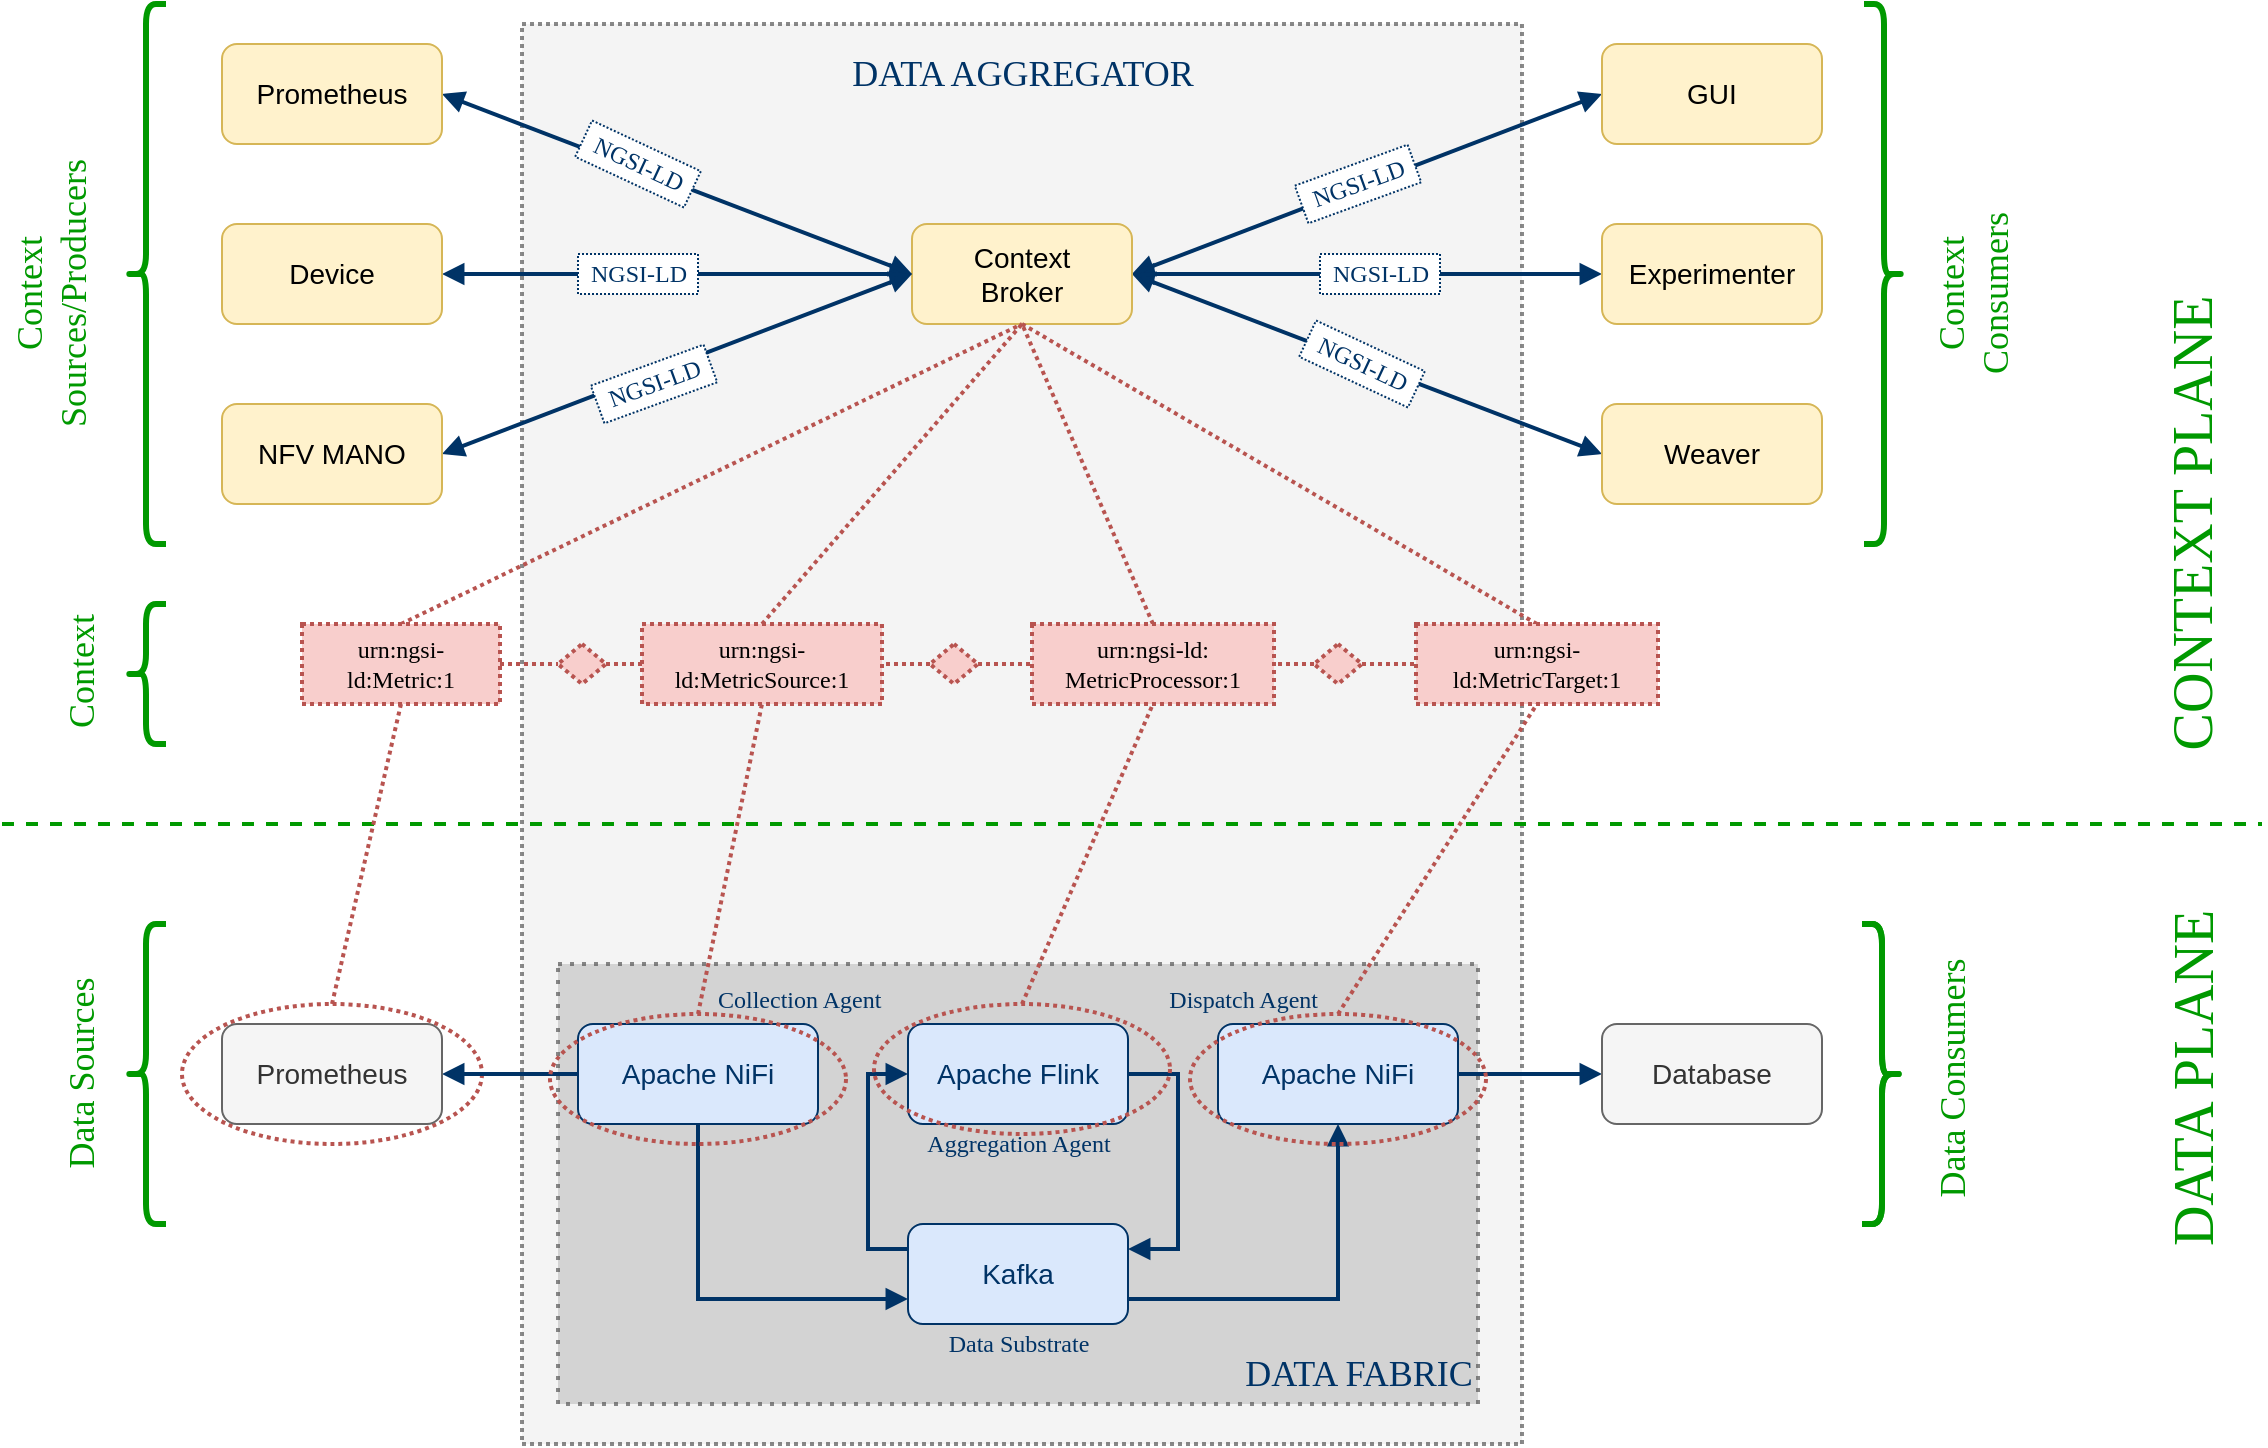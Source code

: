 <mxfile version="13.3.9" type="device" pages="2"><diagram name="architecture-entities" id="iwS3xeNzDq2ZaUjtzkCU"><mxGraphModel dx="1086" dy="1998" grid="1" gridSize="10" guides="1" tooltips="1" connect="1" arrows="1" fold="1" page="1" pageScale="1" pageWidth="827" pageHeight="1169" math="0" shadow="0"><root><mxCell id="8dubcmC25mq-rVrUaXao-0"/><mxCell id="8dubcmC25mq-rVrUaXao-1" parent="8dubcmC25mq-rVrUaXao-0"/><mxCell id="2PPDPf5duxrJ89J6Fqqj-0" value="" style="rounded=0;whiteSpace=wrap;html=1;fontSize=14;opacity=70;dashed=1;strokeWidth=2;fontColor=#333333;dashPattern=1 1;fillColor=#F0F0F0;strokeColor=#575757;" parent="8dubcmC25mq-rVrUaXao-1" vertex="1"><mxGeometry x="460" width="500" height="710" as="geometry"/></mxCell><mxCell id="2PPDPf5duxrJ89J6Fqqj-1" value="DATA AGGREGATOR" style="text;html=1;align=center;verticalAlign=middle;resizable=0;points=[];autosize=1;fontSize=18;fontFamily=Tahoma;fontColor=#003366;" parent="8dubcmC25mq-rVrUaXao-1" vertex="1"><mxGeometry x="620" y="10" width="180" height="30" as="geometry"/></mxCell><mxCell id="m3IbGZQ8d2yY2x_p5jH_-6" value="" style="ellipse;whiteSpace=wrap;html=1;rounded=0;strokeColor=#b85450;strokeWidth=2;fontSize=12;dashed=1;dashPattern=1 1;fillColor=none;" parent="8dubcmC25mq-rVrUaXao-1" vertex="1"><mxGeometry x="290" y="490" width="150" height="70" as="geometry"/></mxCell><mxCell id="8dubcmC25mq-rVrUaXao-2" value="" style="rounded=0;whiteSpace=wrap;html=1;fontSize=14;opacity=70;dashed=1;strokeWidth=2;strokeColor=#575757;fontColor=#333333;fillColor=#C7C7C7;dashPattern=1 2;" parent="8dubcmC25mq-rVrUaXao-1" vertex="1"><mxGeometry x="478" y="470" width="460" height="220" as="geometry"/></mxCell><mxCell id="8dubcmC25mq-rVrUaXao-3" value="" style="edgeStyle=orthogonalEdgeStyle;rounded=0;orthogonalLoop=1;jettySize=auto;html=1;exitX=0;exitY=0.5;exitDx=0;exitDy=0;entryX=0;entryY=0.5;entryDx=0;entryDy=0;startArrow=block;startFill=1;endArrow=none;endFill=0;fontColor=#003366;strokeColor=#003366;strokeWidth=2;gradientColor=none;" parent="8dubcmC25mq-rVrUaXao-1" source="w4wnilE66X3Sf8u2wVeb-3" target="8dubcmC25mq-rVrUaXao-18" edge="1"><mxGeometry relative="1" as="geometry"><mxPoint x="378" y="525" as="sourcePoint"/></mxGeometry></mxCell><mxCell id="8dubcmC25mq-rVrUaXao-5" value="" style="edgeStyle=orthogonalEdgeStyle;rounded=0;orthogonalLoop=1;jettySize=auto;html=1;exitX=1;exitY=0.75;exitDx=0;exitDy=0;entryX=0.5;entryY=1;entryDx=0;entryDy=0;startArrow=none;startFill=0;fontColor=#003366;strokeColor=#003366;strokeWidth=2;gradientColor=none;endFill=1;endArrow=block;" parent="8dubcmC25mq-rVrUaXao-1" source="8dubcmC25mq-rVrUaXao-7" target="8dubcmC25mq-rVrUaXao-23" edge="1"><mxGeometry relative="1" as="geometry"><mxPoint x="901" y="550" as="targetPoint"/></mxGeometry></mxCell><mxCell id="8dubcmC25mq-rVrUaXao-6" style="edgeStyle=orthogonalEdgeStyle;rounded=0;orthogonalLoop=1;jettySize=auto;html=1;exitX=1;exitY=0.5;exitDx=0;exitDy=0;entryX=1;entryY=0.25;entryDx=0;entryDy=0;fontColor=#003366;strokeColor=#003366;strokeWidth=2;endFill=1;endArrow=block;startFill=0;" parent="8dubcmC25mq-rVrUaXao-1" source="8dubcmC25mq-rVrUaXao-21" target="8dubcmC25mq-rVrUaXao-7" edge="1"><mxGeometry relative="1" as="geometry"><Array as="points"><mxPoint x="788" y="525"/><mxPoint x="788" y="613"/></Array></mxGeometry></mxCell><mxCell id="8dubcmC25mq-rVrUaXao-7" value="Kafka" style="rounded=1;whiteSpace=wrap;html=1;fontFamily=Helvetica;fillColor=#dae8fc;fontSize=14;strokeColor=#003366;fontColor=#003366;" parent="8dubcmC25mq-rVrUaXao-1" vertex="1"><mxGeometry x="653" y="600" width="110" height="50" as="geometry"/></mxCell><mxCell id="8dubcmC25mq-rVrUaXao-8" style="edgeStyle=orthogonalEdgeStyle;rounded=0;orthogonalLoop=1;jettySize=auto;html=1;exitX=1;exitY=0.5;exitDx=0;exitDy=0;entryX=0;entryY=0.5;entryDx=0;entryDy=0;fontSize=11;fontColor=#003366;strokeColor=#003366;strokeWidth=2;endFill=1;endArrow=block;startFill=0;" parent="8dubcmC25mq-rVrUaXao-1" source="8dubcmC25mq-rVrUaXao-23" target="8dubcmC25mq-rVrUaXao-15" edge="1"><mxGeometry relative="1" as="geometry"><mxPoint x="964" y="525" as="sourcePoint"/></mxGeometry></mxCell><mxCell id="w4wnilE66X3Sf8u2wVeb-20" style="edgeStyle=none;rounded=0;orthogonalLoop=1;jettySize=auto;html=1;exitX=1;exitY=0.5;exitDx=0;exitDy=0;entryX=0;entryY=0.5;entryDx=0;entryDy=0;endArrow=block;endFill=1;strokeWidth=2;fontSize=11;fontColor=#003366;strokeColor=#003366;startFill=1;startArrow=block;" parent="8dubcmC25mq-rVrUaXao-1" source="8dubcmC25mq-rVrUaXao-13" target="w4wnilE66X3Sf8u2wVeb-17" edge="1"><mxGeometry relative="1" as="geometry"/></mxCell><mxCell id="w4wnilE66X3Sf8u2wVeb-21" style="edgeStyle=none;rounded=0;orthogonalLoop=1;jettySize=auto;html=1;exitX=1;exitY=0.5;exitDx=0;exitDy=0;entryX=0;entryY=0.5;entryDx=0;entryDy=0;endArrow=block;endFill=1;strokeWidth=2;fontSize=11;fontColor=#003366;strokeColor=#003366;startFill=1;startArrow=block;" parent="8dubcmC25mq-rVrUaXao-1" source="8dubcmC25mq-rVrUaXao-13" target="w4wnilE66X3Sf8u2wVeb-18" edge="1"><mxGeometry relative="1" as="geometry"/></mxCell><mxCell id="w4wnilE66X3Sf8u2wVeb-22" style="edgeStyle=none;rounded=0;orthogonalLoop=1;jettySize=auto;html=1;exitX=1;exitY=0.5;exitDx=0;exitDy=0;entryX=0;entryY=0.5;entryDx=0;entryDy=0;endArrow=block;endFill=1;strokeWidth=2;fontSize=11;fontColor=#003366;strokeColor=#003366;startFill=1;startArrow=block;" parent="8dubcmC25mq-rVrUaXao-1" source="8dubcmC25mq-rVrUaXao-13" target="w4wnilE66X3Sf8u2wVeb-19" edge="1"><mxGeometry relative="1" as="geometry"/></mxCell><mxCell id="8dubcmC25mq-rVrUaXao-13" value="Context&lt;br&gt;Broker" style="rounded=1;whiteSpace=wrap;html=1;fontFamily=Helvetica;fillColor=#fff2cc;strokeColor=#d6b656;fontSize=14;" parent="8dubcmC25mq-rVrUaXao-1" vertex="1"><mxGeometry x="655" y="100" width="110" height="50" as="geometry"/></mxCell><mxCell id="8dubcmC25mq-rVrUaXao-17" style="edgeStyle=orthogonalEdgeStyle;rounded=0;orthogonalLoop=1;jettySize=auto;html=1;exitX=0.5;exitY=1;exitDx=0;exitDy=0;entryX=0;entryY=0.75;entryDx=0;entryDy=0;fontColor=#003366;strokeColor=#003366;strokeWidth=2;endFill=1;endArrow=block;startFill=0;" parent="8dubcmC25mq-rVrUaXao-1" source="8dubcmC25mq-rVrUaXao-18" target="8dubcmC25mq-rVrUaXao-7" edge="1"><mxGeometry relative="1" as="geometry"/></mxCell><mxCell id="8dubcmC25mq-rVrUaXao-18" value="Apache NiFi" style="rounded=1;whiteSpace=wrap;html=1;fontFamily=Helvetica;fillColor=#dae8fc;strokeColor=#003366;fontSize=14;fontColor=#003366;" parent="8dubcmC25mq-rVrUaXao-1" vertex="1"><mxGeometry x="488" y="500" width="120" height="50" as="geometry"/></mxCell><mxCell id="8dubcmC25mq-rVrUaXao-20" style="edgeStyle=orthogonalEdgeStyle;rounded=0;orthogonalLoop=1;jettySize=auto;html=1;exitX=0;exitY=0.25;exitDx=0;exitDy=0;entryX=0;entryY=0.5;entryDx=0;entryDy=0;fontColor=#003366;strokeColor=#003366;strokeWidth=2;endFill=1;endArrow=block;startFill=0;" parent="8dubcmC25mq-rVrUaXao-1" source="8dubcmC25mq-rVrUaXao-7" target="8dubcmC25mq-rVrUaXao-21" edge="1"><mxGeometry relative="1" as="geometry"/></mxCell><mxCell id="8dubcmC25mq-rVrUaXao-21" value="Apache Flink" style="rounded=1;whiteSpace=wrap;html=1;fontFamily=Helvetica;fillColor=#dae8fc;strokeColor=#003366;fontSize=14;fontColor=#003366;" parent="8dubcmC25mq-rVrUaXao-1" vertex="1"><mxGeometry x="653" y="500" width="110" height="50" as="geometry"/></mxCell><mxCell id="8dubcmC25mq-rVrUaXao-22" value="DATA FABRIC" style="text;html=1;align=center;verticalAlign=middle;resizable=0;points=[];autosize=1;fontSize=18;fontFamily=Tahoma;fontColor=#003366;" parent="8dubcmC25mq-rVrUaXao-1" vertex="1"><mxGeometry x="818" y="660" width="120" height="30" as="geometry"/></mxCell><mxCell id="8dubcmC25mq-rVrUaXao-23" value="Apache NiFi" style="rounded=1;whiteSpace=wrap;html=1;fontFamily=Helvetica;fillColor=#dae8fc;strokeColor=#003366;fontSize=14;fontColor=#003366;" parent="8dubcmC25mq-rVrUaXao-1" vertex="1"><mxGeometry x="808" y="500" width="120" height="50" as="geometry"/></mxCell><mxCell id="8dubcmC25mq-rVrUaXao-25" value="Collection Agent" style="text;html=1;align=left;verticalAlign=middle;resizable=0;points=[];autosize=1;fontSize=12;fontFamily=Tahoma;fontColor=#003366;" parent="8dubcmC25mq-rVrUaXao-1" vertex="1"><mxGeometry x="556" y="478" width="100" height="20" as="geometry"/></mxCell><mxCell id="8dubcmC25mq-rVrUaXao-26" value="Aggregation Agent" style="text;html=1;align=center;verticalAlign=middle;resizable=0;points=[];autosize=1;fontSize=12;fontFamily=Tahoma;fontColor=#003366;" parent="8dubcmC25mq-rVrUaXao-1" vertex="1"><mxGeometry x="653" y="550" width="110" height="20" as="geometry"/></mxCell><mxCell id="8dubcmC25mq-rVrUaXao-27" value="Dispatch Agent" style="text;html=1;align=right;verticalAlign=middle;resizable=0;points=[];autosize=1;fontSize=12;fontFamily=Tahoma;fontColor=#003366;" parent="8dubcmC25mq-rVrUaXao-1" vertex="1"><mxGeometry x="759" y="478" width="100" height="20" as="geometry"/></mxCell><mxCell id="8dubcmC25mq-rVrUaXao-29" value="Data Substrate" style="text;html=1;align=center;verticalAlign=middle;resizable=0;points=[];autosize=1;fontSize=12;fontFamily=Tahoma;fontColor=#003366;" parent="8dubcmC25mq-rVrUaXao-1" vertex="1"><mxGeometry x="663" y="650" width="90" height="20" as="geometry"/></mxCell><mxCell id="8dubcmC25mq-rVrUaXao-15" value="Database" style="rounded=1;whiteSpace=wrap;html=1;fontFamily=Helvetica;fillColor=#f5f5f5;strokeColor=#666666;fontSize=14;fontColor=#333333;" parent="8dubcmC25mq-rVrUaXao-1" vertex="1"><mxGeometry x="1000" y="500" width="110" height="50" as="geometry"/></mxCell><mxCell id="w4wnilE66X3Sf8u2wVeb-6" value="" style="endArrow=none;html=1;fontSize=18;fontColor=#003366;fontFamily=Tahoma;strokeWidth=2;dashed=1;strokeColor=#009900;" parent="8dubcmC25mq-rVrUaXao-1" edge="1"><mxGeometry width="50" height="50" relative="1" as="geometry"><mxPoint x="200" y="400" as="sourcePoint"/><mxPoint x="1330" y="400" as="targetPoint"/></mxGeometry></mxCell><mxCell id="w4wnilE66X3Sf8u2wVeb-13" style="rounded=0;orthogonalLoop=1;jettySize=auto;html=1;exitX=1;exitY=0.5;exitDx=0;exitDy=0;entryX=0;entryY=0.5;entryDx=0;entryDy=0;endArrow=block;endFill=1;strokeWidth=2;fontSize=11;fontColor=#003366;strokeColor=#003366;startFill=1;startArrow=block;" parent="8dubcmC25mq-rVrUaXao-1" source="w4wnilE66X3Sf8u2wVeb-7" target="8dubcmC25mq-rVrUaXao-13" edge="1"><mxGeometry relative="1" as="geometry"/></mxCell><mxCell id="w4wnilE66X3Sf8u2wVeb-7" value="Prometheus" style="rounded=1;whiteSpace=wrap;html=1;fontFamily=Helvetica;fillColor=#fff2cc;strokeColor=#d6b656;fontSize=14;" parent="8dubcmC25mq-rVrUaXao-1" vertex="1"><mxGeometry x="310" y="10" width="110" height="50" as="geometry"/></mxCell><mxCell id="w4wnilE66X3Sf8u2wVeb-8" value="DATA PLANE" style="text;html=1;align=center;verticalAlign=middle;resizable=0;points=[];autosize=1;fontSize=28;fontFamily=Tahoma;rotation=-90;fontColor=#009900;" parent="8dubcmC25mq-rVrUaXao-1" vertex="1"><mxGeometry x="1210" y="507.5" width="170" height="40" as="geometry"/></mxCell><mxCell id="w4wnilE66X3Sf8u2wVeb-9" value="CONTEXT PLANE" style="text;html=1;align=center;verticalAlign=middle;resizable=0;points=[];autosize=1;fontSize=28;fontFamily=Tahoma;rotation=-90;fontColor=#009900;" parent="8dubcmC25mq-rVrUaXao-1" vertex="1"><mxGeometry x="1185" y="230" width="220" height="40" as="geometry"/></mxCell><mxCell id="w4wnilE66X3Sf8u2wVeb-15" style="edgeStyle=none;rounded=0;orthogonalLoop=1;jettySize=auto;html=1;exitX=1;exitY=0.5;exitDx=0;exitDy=0;entryX=0;entryY=0.5;entryDx=0;entryDy=0;endArrow=block;endFill=1;strokeWidth=2;fontSize=11;fontColor=#003366;strokeColor=#003366;startFill=1;startArrow=block;" parent="8dubcmC25mq-rVrUaXao-1" source="w4wnilE66X3Sf8u2wVeb-11" target="8dubcmC25mq-rVrUaXao-13" edge="1"><mxGeometry relative="1" as="geometry"/></mxCell><mxCell id="w4wnilE66X3Sf8u2wVeb-11" value="Device" style="rounded=1;whiteSpace=wrap;html=1;fontFamily=Helvetica;fillColor=#fff2cc;strokeColor=#d6b656;fontSize=14;" parent="8dubcmC25mq-rVrUaXao-1" vertex="1"><mxGeometry x="310" y="100" width="110" height="50" as="geometry"/></mxCell><mxCell id="w4wnilE66X3Sf8u2wVeb-16" style="edgeStyle=none;rounded=0;orthogonalLoop=1;jettySize=auto;html=1;exitX=1;exitY=0.5;exitDx=0;exitDy=0;entryX=0;entryY=0.5;entryDx=0;entryDy=0;endArrow=block;endFill=1;strokeWidth=2;fontSize=11;fontColor=#003366;strokeColor=#003366;startFill=1;startArrow=block;targetPerimeterSpacing=0;spacingLeft=0;" parent="8dubcmC25mq-rVrUaXao-1" source="w4wnilE66X3Sf8u2wVeb-12" target="8dubcmC25mq-rVrUaXao-13" edge="1"><mxGeometry relative="1" as="geometry"/></mxCell><mxCell id="w4wnilE66X3Sf8u2wVeb-12" value="NFV MANO" style="rounded=1;whiteSpace=wrap;html=1;fontFamily=Helvetica;fillColor=#fff2cc;strokeColor=#d6b656;fontSize=14;" parent="8dubcmC25mq-rVrUaXao-1" vertex="1"><mxGeometry x="310" y="190" width="110" height="50" as="geometry"/></mxCell><mxCell id="w4wnilE66X3Sf8u2wVeb-17" value="GUI" style="rounded=1;whiteSpace=wrap;html=1;fontFamily=Helvetica;fillColor=#fff2cc;strokeColor=#d6b656;fontSize=14;" parent="8dubcmC25mq-rVrUaXao-1" vertex="1"><mxGeometry x="1000" y="10" width="110" height="50" as="geometry"/></mxCell><mxCell id="w4wnilE66X3Sf8u2wVeb-18" value="Experimenter" style="rounded=1;whiteSpace=wrap;html=1;fontFamily=Helvetica;fillColor=#fff2cc;strokeColor=#d6b656;fontSize=14;" parent="8dubcmC25mq-rVrUaXao-1" vertex="1"><mxGeometry x="1000" y="100" width="110" height="50" as="geometry"/></mxCell><mxCell id="w4wnilE66X3Sf8u2wVeb-19" value="Weaver" style="rounded=1;whiteSpace=wrap;html=1;fontFamily=Helvetica;fillColor=#fff2cc;strokeColor=#d6b656;fontSize=14;" parent="8dubcmC25mq-rVrUaXao-1" vertex="1"><mxGeometry x="1000" y="190" width="110" height="50" as="geometry"/></mxCell><mxCell id="N-BP2nW0jpvm0PdWG_Ms-0" value="&lt;span style=&quot;font-size: 12px&quot;&gt;NGSI-LD&lt;/span&gt;" style="text;html=1;align=center;verticalAlign=middle;resizable=0;points=[];autosize=1;rounded=0;fontSize=10;fontColor=#003366;strokeColor=#003366;strokeWidth=1;labelBackgroundColor=#ffffff;endFill=1;endArrow=block;startFill=0;startArrow=none;fillColor=#ffffff;dashed=1;dashPattern=1 1;fontFamily=Tahoma;rotation=-20;" parent="8dubcmC25mq-rVrUaXao-1" vertex="1"><mxGeometry x="496" y="170" width="60" height="20" as="geometry"/></mxCell><mxCell id="N-BP2nW0jpvm0PdWG_Ms-1" value="&lt;span style=&quot;font-size: 12px&quot;&gt;NGSI-LD&lt;/span&gt;" style="text;html=1;align=center;verticalAlign=middle;resizable=0;points=[];autosize=1;rounded=0;fontSize=10;fontColor=#003366;strokeColor=#003366;strokeWidth=1;labelBackgroundColor=#ffffff;endFill=1;endArrow=block;startFill=0;startArrow=none;fillColor=#ffffff;dashed=1;dashPattern=1 1;fontFamily=Tahoma;rotation=25;" parent="8dubcmC25mq-rVrUaXao-1" vertex="1"><mxGeometry x="488" y="60" width="60" height="20" as="geometry"/></mxCell><mxCell id="N-BP2nW0jpvm0PdWG_Ms-2" value="&lt;span style=&quot;font-size: 12px&quot;&gt;NGSI-LD&lt;/span&gt;" style="text;html=1;align=center;verticalAlign=middle;resizable=0;points=[];autosize=1;rounded=0;fontSize=10;fontColor=#003366;strokeColor=#003366;strokeWidth=1;labelBackgroundColor=#ffffff;endFill=1;endArrow=block;startFill=0;startArrow=none;fillColor=#ffffff;dashed=1;dashPattern=1 1;fontFamily=Tahoma;rotation=0;" parent="8dubcmC25mq-rVrUaXao-1" vertex="1"><mxGeometry x="488" y="115" width="60" height="20" as="geometry"/></mxCell><mxCell id="N-BP2nW0jpvm0PdWG_Ms-5" value="&lt;span style=&quot;font-size: 12px&quot;&gt;NGSI-LD&lt;/span&gt;" style="text;html=1;align=center;verticalAlign=middle;resizable=0;points=[];autosize=1;rounded=0;fontSize=10;fontColor=#003366;strokeColor=#003366;strokeWidth=1;labelBackgroundColor=#ffffff;endFill=1;endArrow=block;startFill=0;startArrow=none;fillColor=#ffffff;dashed=1;dashPattern=1 1;fontFamily=Tahoma;rotation=-20;" parent="8dubcmC25mq-rVrUaXao-1" vertex="1"><mxGeometry x="848" y="70" width="60" height="20" as="geometry"/></mxCell><mxCell id="N-BP2nW0jpvm0PdWG_Ms-6" value="&lt;span style=&quot;font-size: 12px&quot;&gt;NGSI-LD&lt;/span&gt;" style="text;html=1;align=center;verticalAlign=middle;resizable=0;points=[];autosize=1;rounded=0;fontSize=10;fontColor=#003366;strokeColor=#003366;strokeWidth=1;labelBackgroundColor=#ffffff;endFill=1;endArrow=block;startFill=0;startArrow=none;fillColor=#ffffff;dashed=1;dashPattern=1 1;fontFamily=Tahoma;rotation=0;" parent="8dubcmC25mq-rVrUaXao-1" vertex="1"><mxGeometry x="859" y="115" width="60" height="20" as="geometry"/></mxCell><mxCell id="N-BP2nW0jpvm0PdWG_Ms-8" value="&lt;span style=&quot;font-size: 12px&quot;&gt;NGSI-LD&lt;/span&gt;" style="text;html=1;align=center;verticalAlign=middle;resizable=0;points=[];autosize=1;rounded=0;fontSize=10;fontColor=#003366;strokeColor=#003366;strokeWidth=1;labelBackgroundColor=#ffffff;endFill=1;endArrow=block;startFill=0;startArrow=none;fillColor=#ffffff;dashed=1;dashPattern=1 1;fontFamily=Tahoma;rotation=25;" parent="8dubcmC25mq-rVrUaXao-1" vertex="1"><mxGeometry x="850" y="160" width="60" height="20" as="geometry"/></mxCell><mxCell id="N-BP2nW0jpvm0PdWG_Ms-9" value="" style="shape=curlyBracket;whiteSpace=wrap;html=1;rounded=1;strokeWidth=3;fontSize=28;fontColor=#333333;strokeColor=#009900;" parent="8dubcmC25mq-rVrUaXao-1" vertex="1"><mxGeometry x="262" y="-10" width="20" height="270" as="geometry"/></mxCell><mxCell id="N-BP2nW0jpvm0PdWG_Ms-10" value="Context&lt;br style=&quot;font-size: 18px;&quot;&gt;Sources/Producers" style="text;html=1;align=center;verticalAlign=middle;resizable=0;points=[];autosize=1;fontSize=18;rotation=-90;fontFamily=Tahoma;fontColor=#009900;" parent="8dubcmC25mq-rVrUaXao-1" vertex="1"><mxGeometry x="145" y="110" width="160" height="50" as="geometry"/></mxCell><mxCell id="N-BP2nW0jpvm0PdWG_Ms-11" value="" style="shape=curlyBracket;whiteSpace=wrap;html=1;rounded=1;strokeWidth=3;fontSize=28;direction=west;fontColor=#333333;strokeColor=#009900;" parent="8dubcmC25mq-rVrUaXao-1" vertex="1"><mxGeometry x="1131" y="-10" width="20" height="270" as="geometry"/></mxCell><mxCell id="N-BP2nW0jpvm0PdWG_Ms-12" value="Context&lt;br style=&quot;font-size: 18px&quot;&gt;Consumers" style="text;html=1;align=center;verticalAlign=middle;resizable=0;points=[];autosize=1;fontSize=18;rotation=-90;fontFamily=Tahoma;fontColor=#009900;" parent="8dubcmC25mq-rVrUaXao-1" vertex="1"><mxGeometry x="1131" y="110" width="110" height="50" as="geometry"/></mxCell><mxCell id="m3IbGZQ8d2yY2x_p5jH_-9" value="" style="edgeStyle=none;rounded=0;orthogonalLoop=1;jettySize=auto;html=1;dashed=1;dashPattern=1 1;endArrow=none;strokeWidth=2;fontSize=12;fontColor=#000000;strokeColor=#b85450;fillColor=#f8cecc;" parent="8dubcmC25mq-rVrUaXao-1" source="m3IbGZQ8d2yY2x_p5jH_-0" target="m3IbGZQ8d2yY2x_p5jH_-8" edge="1"><mxGeometry relative="1" as="geometry"/></mxCell><mxCell id="m3IbGZQ8d2yY2x_p5jH_-40" style="edgeStyle=none;rounded=0;orthogonalLoop=1;jettySize=auto;html=1;exitX=0.5;exitY=0;exitDx=0;exitDy=0;dashed=1;dashPattern=1 1;endArrow=none;strokeWidth=2;fontSize=12;fontColor=#000000;strokeColor=#b85450;fillColor=#f8cecc;entryX=0.5;entryY=1;entryDx=0;entryDy=0;" parent="8dubcmC25mq-rVrUaXao-1" source="m3IbGZQ8d2yY2x_p5jH_-0" target="8dubcmC25mq-rVrUaXao-13" edge="1"><mxGeometry relative="1" as="geometry"><mxPoint x="700" y="170" as="targetPoint"/><mxPoint x="399.5" y="270" as="sourcePoint"/></mxGeometry></mxCell><mxCell id="m3IbGZQ8d2yY2x_p5jH_-0" value="urn:ngsi-ld:Metric:1" style="rounded=0;whiteSpace=wrap;html=1;fontFamily=Verdana;fontSize=12;strokeColor=#b85450;dashed=1;dashPattern=1 1;strokeWidth=2;fillColor=#f8cecc;" parent="8dubcmC25mq-rVrUaXao-1" vertex="1"><mxGeometry x="350" y="300" width="99" height="40" as="geometry"/></mxCell><mxCell id="m3IbGZQ8d2yY2x_p5jH_-11" value="" style="edgeStyle=none;rounded=0;orthogonalLoop=1;jettySize=auto;html=1;dashed=1;dashPattern=1 1;endArrow=none;strokeWidth=2;fontSize=12;fontColor=#000000;strokeColor=#b85450;fillColor=#f8cecc;" parent="8dubcmC25mq-rVrUaXao-1" source="m3IbGZQ8d2yY2x_p5jH_-1" target="m3IbGZQ8d2yY2x_p5jH_-8" edge="1"><mxGeometry relative="1" as="geometry"/></mxCell><mxCell id="m3IbGZQ8d2yY2x_p5jH_-39" style="edgeStyle=none;rounded=0;orthogonalLoop=1;jettySize=auto;html=1;exitX=0.5;exitY=0;exitDx=0;exitDy=0;entryX=0.5;entryY=1;entryDx=0;entryDy=0;dashed=1;dashPattern=1 1;endArrow=none;strokeWidth=2;fontSize=12;fontColor=#000000;strokeColor=#b85450;fillColor=#f8cecc;" parent="8dubcmC25mq-rVrUaXao-1" source="m3IbGZQ8d2yY2x_p5jH_-1" target="8dubcmC25mq-rVrUaXao-13" edge="1"><mxGeometry relative="1" as="geometry"><mxPoint x="583" y="270" as="sourcePoint"/></mxGeometry></mxCell><mxCell id="m3IbGZQ8d2yY2x_p5jH_-1" value="urn:ngsi-ld:MetricSource:1" style="rounded=0;whiteSpace=wrap;html=1;fontFamily=Verdana;fontSize=12;strokeColor=#b85450;fillColor=#f8cecc;dashed=1;dashPattern=1 1;strokeWidth=2;" parent="8dubcmC25mq-rVrUaXao-1" vertex="1"><mxGeometry x="520" y="300" width="120" height="40" as="geometry"/></mxCell><mxCell id="m3IbGZQ8d2yY2x_p5jH_-41" style="edgeStyle=none;rounded=0;orthogonalLoop=1;jettySize=auto;html=1;exitX=0.5;exitY=0;exitDx=0;exitDy=0;dashed=1;dashPattern=1 1;endArrow=none;strokeWidth=2;fontSize=12;fontColor=#000000;strokeColor=#b85450;fillColor=#f8cecc;entryX=0.5;entryY=1;entryDx=0;entryDy=0;" parent="8dubcmC25mq-rVrUaXao-1" source="m3IbGZQ8d2yY2x_p5jH_-2" target="8dubcmC25mq-rVrUaXao-13" edge="1"><mxGeometry relative="1" as="geometry"><mxPoint x="710" y="190" as="targetPoint"/><mxPoint x="775.5" y="270" as="sourcePoint"/></mxGeometry></mxCell><mxCell id="m3IbGZQ8d2yY2x_p5jH_-2" value="urn:ngsi-ld:&lt;br&gt;MetricProcessor:1" style="rounded=0;whiteSpace=wrap;html=1;fontFamily=Verdana;fontSize=12;strokeColor=#b85450;fillColor=#f8cecc;dashed=1;dashPattern=1 1;strokeWidth=2;" parent="8dubcmC25mq-rVrUaXao-1" vertex="1"><mxGeometry x="715" y="300" width="121" height="40" as="geometry"/></mxCell><mxCell id="m3IbGZQ8d2yY2x_p5jH_-42" style="edgeStyle=none;rounded=0;orthogonalLoop=1;jettySize=auto;html=1;exitX=0.5;exitY=0;exitDx=0;exitDy=0;dashed=1;dashPattern=1 1;endArrow=none;strokeWidth=2;fontSize=12;fontColor=#000000;strokeColor=#b85450;fillColor=#f8cecc;entryX=0.5;entryY=1;entryDx=0;entryDy=0;" parent="8dubcmC25mq-rVrUaXao-1" source="m3IbGZQ8d2yY2x_p5jH_-3" target="8dubcmC25mq-rVrUaXao-13" edge="1"><mxGeometry relative="1" as="geometry"><mxPoint x="710" y="180" as="targetPoint"/><mxPoint x="967.5" y="270" as="sourcePoint"/></mxGeometry></mxCell><mxCell id="m3IbGZQ8d2yY2x_p5jH_-3" value="urn:ngsi-ld:MetricTarget:1" style="rounded=0;whiteSpace=wrap;html=1;fontFamily=Verdana;fontSize=12;strokeColor=#b85450;fillColor=#f8cecc;dashed=1;dashPattern=1 1;strokeWidth=2;" parent="8dubcmC25mq-rVrUaXao-1" vertex="1"><mxGeometry x="907" y="300" width="121" height="40" as="geometry"/></mxCell><mxCell id="m3IbGZQ8d2yY2x_p5jH_-7" style="edgeStyle=none;rounded=0;orthogonalLoop=1;jettySize=auto;html=1;exitX=0.5;exitY=0;exitDx=0;exitDy=0;entryX=0.5;entryY=1;entryDx=0;entryDy=0;endArrow=none;strokeWidth=2;fontSize=12;fontColor=#000000;dashed=1;dashPattern=1 1;strokeColor=#b85450;fillColor=#f8cecc;" parent="8dubcmC25mq-rVrUaXao-1" source="m3IbGZQ8d2yY2x_p5jH_-6" target="m3IbGZQ8d2yY2x_p5jH_-0" edge="1"><mxGeometry relative="1" as="geometry"/></mxCell><mxCell id="m3IbGZQ8d2yY2x_p5jH_-8" value="" style="rhombus;whiteSpace=wrap;html=1;rounded=0;strokeColor=#b85450;strokeWidth=2;fillColor=#f8cecc;fontSize=12;fontColor=#000000;dashed=1;dashPattern=1 1;" parent="8dubcmC25mq-rVrUaXao-1" vertex="1"><mxGeometry x="478" y="310" width="24" height="20" as="geometry"/></mxCell><mxCell id="m3IbGZQ8d2yY2x_p5jH_-16" style="edgeStyle=none;rounded=0;orthogonalLoop=1;jettySize=auto;html=1;exitX=0.5;exitY=0;exitDx=0;exitDy=0;entryX=0.5;entryY=1;entryDx=0;entryDy=0;dashed=1;dashPattern=1 1;endArrow=none;strokeWidth=2;fontSize=12;fontColor=#000000;strokeColor=#b85450;fillColor=#f8cecc;" parent="8dubcmC25mq-rVrUaXao-1" source="m3IbGZQ8d2yY2x_p5jH_-15" target="m3IbGZQ8d2yY2x_p5jH_-1" edge="1"><mxGeometry relative="1" as="geometry"/></mxCell><mxCell id="m3IbGZQ8d2yY2x_p5jH_-15" value="" style="ellipse;whiteSpace=wrap;html=1;rounded=0;strokeColor=#b85450;strokeWidth=2;fontSize=12;dashed=1;dashPattern=1 1;fillColor=none;" parent="8dubcmC25mq-rVrUaXao-1" vertex="1"><mxGeometry x="474" y="495" width="148" height="65" as="geometry"/></mxCell><mxCell id="m3IbGZQ8d2yY2x_p5jH_-21" style="edgeStyle=none;rounded=0;orthogonalLoop=1;jettySize=auto;html=1;exitX=0.5;exitY=0;exitDx=0;exitDy=0;entryX=0.5;entryY=1;entryDx=0;entryDy=0;dashed=1;dashPattern=1 1;endArrow=none;strokeWidth=2;fontSize=12;fontColor=#000000;strokeColor=#b85450;fillColor=#f8cecc;" parent="8dubcmC25mq-rVrUaXao-1" source="m3IbGZQ8d2yY2x_p5jH_-20" target="m3IbGZQ8d2yY2x_p5jH_-2" edge="1"><mxGeometry relative="1" as="geometry"/></mxCell><mxCell id="m3IbGZQ8d2yY2x_p5jH_-20" value="" style="ellipse;whiteSpace=wrap;html=1;rounded=0;strokeColor=#b85450;strokeWidth=2;fontSize=12;dashed=1;dashPattern=1 1;fillColor=none;" parent="8dubcmC25mq-rVrUaXao-1" vertex="1"><mxGeometry x="636" y="490" width="148" height="65" as="geometry"/></mxCell><mxCell id="m3IbGZQ8d2yY2x_p5jH_-23" style="edgeStyle=none;rounded=0;orthogonalLoop=1;jettySize=auto;html=1;exitX=0.5;exitY=0;exitDx=0;exitDy=0;entryX=0.5;entryY=1;entryDx=0;entryDy=0;dashed=1;dashPattern=1 1;endArrow=none;strokeWidth=2;fontSize=12;fontColor=#000000;strokeColor=#b85450;fillColor=#f8cecc;" parent="8dubcmC25mq-rVrUaXao-1" source="m3IbGZQ8d2yY2x_p5jH_-22" target="m3IbGZQ8d2yY2x_p5jH_-3" edge="1"><mxGeometry relative="1" as="geometry"/></mxCell><mxCell id="m3IbGZQ8d2yY2x_p5jH_-22" value="" style="ellipse;whiteSpace=wrap;html=1;rounded=0;strokeColor=#b85450;strokeWidth=2;fontSize=12;dashed=1;dashPattern=1 1;fillColor=none;" parent="8dubcmC25mq-rVrUaXao-1" vertex="1"><mxGeometry x="794" y="495" width="148" height="65" as="geometry"/></mxCell><mxCell id="m3IbGZQ8d2yY2x_p5jH_-28" value="" style="edgeStyle=none;rounded=0;orthogonalLoop=1;jettySize=auto;html=1;dashed=1;dashPattern=1 1;endArrow=none;strokeWidth=2;fontSize=12;fontColor=#000000;strokeColor=#b85450;fillColor=#f8cecc;" parent="8dubcmC25mq-rVrUaXao-1" source="m3IbGZQ8d2yY2x_p5jH_-24" target="m3IbGZQ8d2yY2x_p5jH_-1" edge="1"><mxGeometry relative="1" as="geometry"/></mxCell><mxCell id="m3IbGZQ8d2yY2x_p5jH_-29" value="" style="edgeStyle=none;rounded=0;orthogonalLoop=1;jettySize=auto;html=1;dashed=1;dashPattern=1 1;endArrow=none;strokeWidth=2;fontSize=12;fontColor=#000000;strokeColor=#b85450;fillColor=#f8cecc;" parent="8dubcmC25mq-rVrUaXao-1" source="m3IbGZQ8d2yY2x_p5jH_-24" target="m3IbGZQ8d2yY2x_p5jH_-2" edge="1"><mxGeometry relative="1" as="geometry"/></mxCell><mxCell id="m3IbGZQ8d2yY2x_p5jH_-24" value="" style="rhombus;whiteSpace=wrap;html=1;rounded=0;strokeColor=#b85450;strokeWidth=2;fillColor=#f8cecc;fontSize=12;fontColor=#000000;dashed=1;dashPattern=1 1;" parent="8dubcmC25mq-rVrUaXao-1" vertex="1"><mxGeometry x="664" y="310" width="24" height="20" as="geometry"/></mxCell><mxCell id="m3IbGZQ8d2yY2x_p5jH_-26" value="" style="edgeStyle=none;rounded=0;orthogonalLoop=1;jettySize=auto;html=1;dashed=1;dashPattern=1 1;endArrow=none;strokeWidth=2;fontSize=12;fontColor=#000000;strokeColor=#b85450;fillColor=#f8cecc;" parent="8dubcmC25mq-rVrUaXao-1" source="m3IbGZQ8d2yY2x_p5jH_-25" target="m3IbGZQ8d2yY2x_p5jH_-2" edge="1"><mxGeometry relative="1" as="geometry"/></mxCell><mxCell id="m3IbGZQ8d2yY2x_p5jH_-27" value="" style="edgeStyle=none;rounded=0;orthogonalLoop=1;jettySize=auto;html=1;dashed=1;dashPattern=1 1;endArrow=none;strokeWidth=2;fontSize=12;fontColor=#000000;strokeColor=#b85450;fillColor=#f8cecc;" parent="8dubcmC25mq-rVrUaXao-1" source="m3IbGZQ8d2yY2x_p5jH_-25" target="m3IbGZQ8d2yY2x_p5jH_-3" edge="1"><mxGeometry relative="1" as="geometry"/></mxCell><mxCell id="m3IbGZQ8d2yY2x_p5jH_-25" value="" style="rhombus;whiteSpace=wrap;html=1;rounded=0;strokeColor=#b85450;strokeWidth=2;fillColor=#f8cecc;fontSize=12;fontColor=#000000;dashed=1;dashPattern=1 1;" parent="8dubcmC25mq-rVrUaXao-1" vertex="1"><mxGeometry x="856" y="310" width="24" height="20" as="geometry"/></mxCell><mxCell id="w4wnilE66X3Sf8u2wVeb-3" value="Prometheus" style="rounded=1;whiteSpace=wrap;html=1;fontFamily=Helvetica;fillColor=#f5f5f5;strokeColor=#666666;fontSize=14;direction=west;fontColor=#333333;" parent="8dubcmC25mq-rVrUaXao-1" vertex="1"><mxGeometry x="310" y="500" width="110" height="50" as="geometry"/></mxCell><mxCell id="m3IbGZQ8d2yY2x_p5jH_-33" value="" style="shape=curlyBracket;whiteSpace=wrap;html=1;rounded=1;strokeWidth=3;fontSize=28;fontColor=#333333;strokeColor=#009900;" parent="8dubcmC25mq-rVrUaXao-1" vertex="1"><mxGeometry x="262" y="450" width="20" height="150" as="geometry"/></mxCell><mxCell id="m3IbGZQ8d2yY2x_p5jH_-34" value="Data Sources" style="text;html=1;align=center;verticalAlign=middle;resizable=0;points=[];autosize=1;fontSize=18;rotation=-90;fontFamily=Tahoma;fontColor=#009900;" parent="8dubcmC25mq-rVrUaXao-1" vertex="1"><mxGeometry x="180" y="510" width="120" height="30" as="geometry"/></mxCell><mxCell id="m3IbGZQ8d2yY2x_p5jH_-37" value="" style="shape=curlyBracket;whiteSpace=wrap;html=1;rounded=1;strokeWidth=3;fontSize=28;fontColor=#333333;direction=west;strokeColor=#009900;" parent="8dubcmC25mq-rVrUaXao-1" vertex="1"><mxGeometry x="1130" y="450" width="20" height="150" as="geometry"/></mxCell><mxCell id="m3IbGZQ8d2yY2x_p5jH_-38" value="Data Consumers" style="text;html=1;align=center;verticalAlign=middle;resizable=0;points=[];autosize=1;fontSize=18;rotation=-90;fontFamily=Tahoma;fontColor=#009900;" parent="8dubcmC25mq-rVrUaXao-1" vertex="1"><mxGeometry x="1100" y="512.5" width="150" height="30" as="geometry"/></mxCell><mxCell id="m3IbGZQ8d2yY2x_p5jH_-43" value="" style="shape=curlyBracket;whiteSpace=wrap;html=1;rounded=1;strokeWidth=3;fontSize=28;fontColor=#333333;strokeColor=#009900;" parent="8dubcmC25mq-rVrUaXao-1" vertex="1"><mxGeometry x="262" y="290" width="20" height="70" as="geometry"/></mxCell><mxCell id="m3IbGZQ8d2yY2x_p5jH_-44" value="Context" style="text;html=1;align=center;verticalAlign=middle;resizable=0;points=[];autosize=1;fontSize=18;rotation=-90;fontFamily=Tahoma;fontColor=#009900;" parent="8dubcmC25mq-rVrUaXao-1" vertex="1"><mxGeometry x="200" y="309" width="80" height="30" as="geometry"/></mxCell><mxCell id="Bf7yrk6zL3EMatGArEXV-0" value="" style="shape=curlyBracket;whiteSpace=wrap;html=1;rounded=1;strokeWidth=3;fontSize=28;fontColor=#333333;direction=west;strokeColor=#009900;" parent="8dubcmC25mq-rVrUaXao-1" vertex="1"><mxGeometry x="1130" y="450" width="20" height="150" as="geometry"/></mxCell></root></mxGraphModel></diagram><diagram name="architecture" id="h-A2QAA3IVwujlOepltb"><mxGraphModel dx="905" dy="691" grid="1" gridSize="10" guides="1" tooltips="1" connect="1" arrows="1" fold="1" page="1" pageScale="1" pageWidth="827" pageHeight="1169" math="0" shadow="0"><root><mxCell id="s2OlnAAx6bod7jluMrr9-0"/><mxCell id="s2OlnAAx6bod7jluMrr9-1" parent="s2OlnAAx6bod7jluMrr9-0"/><mxCell id="I_bxwdjSVplfUipx9A7L-1" value="" style="rounded=0;whiteSpace=wrap;html=1;fontSize=14;dashed=1;strokeWidth=2;fontColor=#333333;dashPattern=1 1;fillColor=#F2F2F2;strokeColor=#E0E0E0;" parent="s2OlnAAx6bod7jluMrr9-1" vertex="1"><mxGeometry x="460" y="140" width="500" height="500" as="geometry"/></mxCell><mxCell id="s2OlnAAx6bod7jluMrr9-4" value="" style="edgeStyle=orthogonalEdgeStyle;rounded=0;orthogonalLoop=1;jettySize=auto;html=1;exitX=0;exitY=0.5;exitDx=0;exitDy=0;entryX=0;entryY=0.5;entryDx=0;entryDy=0;startArrow=block;startFill=1;endArrow=block;endFill=1;fontColor=#003366;strokeColor=#003366;strokeWidth=2;gradientColor=none;" parent="s2OlnAAx6bod7jluMrr9-1" source="s2OlnAAx6bod7jluMrr9-70" target="s2OlnAAx6bod7jluMrr9-14" edge="1"><mxGeometry relative="1" as="geometry"><mxPoint x="378.25" y="481.25" as="sourcePoint"/></mxGeometry></mxCell><mxCell id="s2OlnAAx6bod7jluMrr9-5" value="" style="edgeStyle=orthogonalEdgeStyle;rounded=0;orthogonalLoop=1;jettySize=auto;html=1;exitX=1;exitY=0.75;exitDx=0;exitDy=0;entryX=0.5;entryY=1;entryDx=0;entryDy=0;startArrow=none;startFill=0;fontColor=#003366;strokeColor=#003366;strokeWidth=2;gradientColor=none;endFill=1;endArrow=block;" parent="s2OlnAAx6bod7jluMrr9-1" source="s2OlnAAx6bod7jluMrr9-7" target="s2OlnAAx6bod7jluMrr9-18" edge="1"><mxGeometry relative="1" as="geometry"><mxPoint x="901.25" y="506.25" as="targetPoint"/></mxGeometry></mxCell><mxCell id="s2OlnAAx6bod7jluMrr9-6" style="edgeStyle=orthogonalEdgeStyle;rounded=0;orthogonalLoop=1;jettySize=auto;html=1;exitX=1;exitY=0.5;exitDx=0;exitDy=0;entryX=1;entryY=0.25;entryDx=0;entryDy=0;fontColor=#003366;strokeColor=#003366;strokeWidth=2;endFill=1;endArrow=block;startFill=0;" parent="s2OlnAAx6bod7jluMrr9-1" source="s2OlnAAx6bod7jluMrr9-16" target="s2OlnAAx6bod7jluMrr9-7" edge="1"><mxGeometry relative="1" as="geometry"><Array as="points"><mxPoint x="788.25" y="481.25"/><mxPoint x="788.25" y="569.25"/></Array></mxGeometry></mxCell><mxCell id="s2OlnAAx6bod7jluMrr9-7" value="Data&lt;br&gt;Substrate" style="rounded=1;whiteSpace=wrap;html=1;fontFamily=Helvetica;fillColor=#dae8fc;fontSize=16;strokeColor=#003366;fontColor=#003366;" parent="s2OlnAAx6bod7jluMrr9-1" vertex="1"><mxGeometry x="653.25" y="556.25" width="110" height="50" as="geometry"/></mxCell><mxCell id="s2OlnAAx6bod7jluMrr9-8" style="edgeStyle=orthogonalEdgeStyle;rounded=0;orthogonalLoop=1;jettySize=auto;html=1;exitX=1;exitY=0.5;exitDx=0;exitDy=0;entryX=0;entryY=0.5;entryDx=0;entryDy=0;fontSize=11;fontColor=#003366;strokeColor=#003366;strokeWidth=2;endFill=1;endArrow=block;startFill=0;" parent="s2OlnAAx6bod7jluMrr9-1" source="s2OlnAAx6bod7jluMrr9-18" target="s2OlnAAx6bod7jluMrr9-23" edge="1"><mxGeometry relative="1" as="geometry"><mxPoint x="964.25" y="481.25" as="sourcePoint"/></mxGeometry></mxCell><mxCell id="s2OlnAAx6bod7jluMrr9-9" style="edgeStyle=none;rounded=0;orthogonalLoop=1;jettySize=auto;html=1;exitX=1;exitY=0.25;exitDx=0;exitDy=0;entryX=0;entryY=0.5;entryDx=0;entryDy=0;endArrow=block;endFill=1;strokeWidth=2;fontSize=11;fontColor=#003366;strokeColor=#003366;startFill=1;startArrow=block;" parent="s2OlnAAx6bod7jluMrr9-1" source="s2OlnAAx6bod7jluMrr9-12" target="s2OlnAAx6bod7jluMrr9-33" edge="1"><mxGeometry relative="1" as="geometry"/></mxCell><mxCell id="s2OlnAAx6bod7jluMrr9-11" style="edgeStyle=none;rounded=0;orthogonalLoop=1;jettySize=auto;html=1;exitX=1;exitY=0.75;exitDx=0;exitDy=0;entryX=0;entryY=0.5;entryDx=0;entryDy=0;endArrow=block;endFill=1;strokeWidth=2;fontSize=11;fontColor=#003366;strokeColor=#003366;startFill=1;startArrow=block;" parent="s2OlnAAx6bod7jluMrr9-1" source="s2OlnAAx6bod7jluMrr9-12" target="s2OlnAAx6bod7jluMrr9-35" edge="1"><mxGeometry relative="1" as="geometry"/></mxCell><mxCell id="s2OlnAAx6bod7jluMrr9-12" value="NGSI-LD&lt;br&gt;Context Broker" style="rounded=1;whiteSpace=wrap;html=1;fontFamily=Helvetica;fillColor=#dae8fc;strokeColor=#003366;fontSize=16;fontColor=#003366;" parent="s2OlnAAx6bod7jluMrr9-1" vertex="1"><mxGeometry x="642.5" y="250" width="135" height="65" as="geometry"/></mxCell><mxCell id="s2OlnAAx6bod7jluMrr9-13" style="edgeStyle=orthogonalEdgeStyle;rounded=0;orthogonalLoop=1;jettySize=auto;html=1;exitX=0.5;exitY=1;exitDx=0;exitDy=0;entryX=0;entryY=0.75;entryDx=0;entryDy=0;fontColor=#003366;strokeColor=#003366;strokeWidth=2;endFill=1;endArrow=block;startFill=0;" parent="s2OlnAAx6bod7jluMrr9-1" source="s2OlnAAx6bod7jluMrr9-14" target="s2OlnAAx6bod7jluMrr9-7" edge="1"><mxGeometry relative="1" as="geometry"/></mxCell><mxCell id="s2OlnAAx6bod7jluMrr9-14" value="Collection&lt;br style=&quot;font-size: 16px;&quot;&gt;Agent" style="rounded=1;whiteSpace=wrap;html=1;fontFamily=Helvetica;fillColor=#dae8fc;strokeColor=#003366;fontSize=16;fontColor=#003366;" parent="s2OlnAAx6bod7jluMrr9-1" vertex="1"><mxGeometry x="488.25" y="456.25" width="120" height="50" as="geometry"/></mxCell><mxCell id="s2OlnAAx6bod7jluMrr9-15" style="edgeStyle=orthogonalEdgeStyle;rounded=0;orthogonalLoop=1;jettySize=auto;html=1;exitX=0;exitY=0.25;exitDx=0;exitDy=0;entryX=0;entryY=0.5;entryDx=0;entryDy=0;fontColor=#003366;strokeColor=#003366;strokeWidth=2;endFill=1;endArrow=block;startFill=0;" parent="s2OlnAAx6bod7jluMrr9-1" source="s2OlnAAx6bod7jluMrr9-7" target="s2OlnAAx6bod7jluMrr9-16" edge="1"><mxGeometry relative="1" as="geometry"/></mxCell><mxCell id="s2OlnAAx6bod7jluMrr9-16" value="Aggregation&lt;br&gt;Agent" style="rounded=1;whiteSpace=wrap;html=1;fontFamily=Helvetica;fillColor=#dae8fc;strokeColor=#003366;fontSize=16;fontColor=#003366;" parent="s2OlnAAx6bod7jluMrr9-1" vertex="1"><mxGeometry x="653.25" y="456.25" width="110" height="50" as="geometry"/></mxCell><mxCell id="s2OlnAAx6bod7jluMrr9-18" value="Dispatch&lt;br&gt;Agent" style="rounded=1;whiteSpace=wrap;html=1;fontFamily=Helvetica;fillColor=#dae8fc;strokeColor=#003366;fontSize=16;fontColor=#003366;" parent="s2OlnAAx6bod7jluMrr9-1" vertex="1"><mxGeometry x="808.25" y="456.25" width="120" height="50" as="geometry"/></mxCell><mxCell id="s2OlnAAx6bod7jluMrr9-23" value="Data&lt;br style=&quot;font-size: 16px;&quot;&gt;Warehouse" style="rounded=1;whiteSpace=wrap;html=1;fontFamily=Helvetica;fillColor=#f5f5f5;strokeColor=#666666;fontSize=16;fontColor=#333333;" parent="s2OlnAAx6bod7jluMrr9-1" vertex="1"><mxGeometry x="1015" y="456.25" width="110" height="50" as="geometry"/></mxCell><mxCell id="s2OlnAAx6bod7jluMrr9-24" value="" style="endArrow=none;html=1;fontSize=18;fontColor=#003366;fontFamily=Tahoma;strokeWidth=3;dashed=1;strokeColor=#003366;" parent="s2OlnAAx6bod7jluMrr9-1" edge="1"><mxGeometry width="50" height="50" relative="1" as="geometry"><mxPoint x="240" y="400" as="sourcePoint"/><mxPoint x="1240" y="400" as="targetPoint"/></mxGeometry></mxCell><mxCell id="s2OlnAAx6bod7jluMrr9-29" style="edgeStyle=none;rounded=0;orthogonalLoop=1;jettySize=auto;html=1;exitX=1;exitY=0.5;exitDx=0;exitDy=0;entryX=0;entryY=0.25;entryDx=0;entryDy=0;endArrow=block;endFill=1;strokeWidth=2;fontSize=11;fontColor=#003366;strokeColor=#003366;startFill=1;startArrow=block;" parent="s2OlnAAx6bod7jluMrr9-1" source="s2OlnAAx6bod7jluMrr9-30" target="s2OlnAAx6bod7jluMrr9-12" edge="1"><mxGeometry relative="1" as="geometry"/></mxCell><mxCell id="s2OlnAAx6bod7jluMrr9-30" value="NFV MANO" style="rounded=1;whiteSpace=wrap;html=1;fontFamily=Helvetica;fillColor=#f5f5f5;strokeColor=#666666;fontSize=16;fontColor=#333333;" parent="s2OlnAAx6bod7jluMrr9-1" vertex="1"><mxGeometry x="300" y="200" width="110" height="50" as="geometry"/></mxCell><mxCell id="s2OlnAAx6bod7jluMrr9-31" style="edgeStyle=none;rounded=0;orthogonalLoop=1;jettySize=auto;html=1;exitX=1;exitY=0.5;exitDx=0;exitDy=0;entryX=0;entryY=0.75;entryDx=0;entryDy=0;endArrow=block;endFill=1;strokeWidth=2;fontSize=11;fontColor=#003366;strokeColor=#003366;startFill=1;startArrow=block;targetPerimeterSpacing=0;spacingLeft=0;" parent="s2OlnAAx6bod7jluMrr9-1" source="s2OlnAAx6bod7jluMrr9-32" target="s2OlnAAx6bod7jluMrr9-12" edge="1"><mxGeometry relative="1" as="geometry"/></mxCell><mxCell id="s2OlnAAx6bod7jluMrr9-32" value="&#10;&#10;&lt;span style=&quot;color: rgb(51, 51, 51); font-family: helvetica; font-size: 16px; font-style: normal; font-weight: 400; letter-spacing: normal; text-align: center; text-indent: 0px; text-transform: none; word-spacing: 0px; background-color: rgb(248, 249, 250); display: inline; float: none;&quot;&gt;Network&lt;/span&gt;&lt;br style=&quot;color: rgb(51, 51, 51); font-family: helvetica; font-size: 16px; font-style: normal; font-weight: 400; letter-spacing: normal; text-align: center; text-indent: 0px; text-transform: none; word-spacing: 0px; background-color: rgb(248, 249, 250);&quot;&gt;&lt;span style=&quot;color: rgb(51, 51, 51); font-family: helvetica; font-size: 16px; font-style: normal; font-weight: 400; letter-spacing: normal; text-align: center; text-indent: 0px; text-transform: none; word-spacing: 0px; background-color: rgb(248, 249, 250); display: inline; float: none;&quot;&gt;Device&lt;/span&gt;&#10;&#10;" style="rounded=1;whiteSpace=wrap;html=1;fontFamily=Helvetica;fillColor=#f5f5f5;strokeColor=#666666;fontSize=16;fontColor=#333333;" parent="s2OlnAAx6bod7jluMrr9-1" vertex="1"><mxGeometry x="300" y="315" width="110" height="50" as="geometry"/></mxCell><mxCell id="s2OlnAAx6bod7jluMrr9-33" value="GUI" style="rounded=1;whiteSpace=wrap;html=1;fontFamily=Helvetica;fillColor=#f5f5f5;strokeColor=#666666;fontSize=16;fontColor=#333333;" parent="s2OlnAAx6bod7jluMrr9-1" vertex="1"><mxGeometry x="1014.75" y="200" width="110" height="50" as="geometry"/></mxCell><mxCell id="s2OlnAAx6bod7jluMrr9-35" value="Application" style="rounded=1;whiteSpace=wrap;html=1;fontFamily=Helvetica;fillColor=#f5f5f5;strokeColor=#666666;fontSize=16;fontColor=#333333;" parent="s2OlnAAx6bod7jluMrr9-1" vertex="1"><mxGeometry x="1014.75" y="315" width="110" height="50" as="geometry"/></mxCell><mxCell id="s2OlnAAx6bod7jluMrr9-39" value="&lt;span style=&quot;font-size: 14px;&quot;&gt;NGSI-LD&lt;/span&gt;" style="text;html=1;align=center;verticalAlign=middle;resizable=0;points=[];autosize=1;rounded=0;fontSize=14;fontColor=#003366;strokeColor=#003366;strokeWidth=1;labelBackgroundColor=#ffffff;endFill=1;endArrow=block;startFill=0;startArrow=none;fillColor=#ffffff;dashed=1;dashPattern=1 1;fontFamily=Tahoma;rotation=-10;" parent="s2OlnAAx6bod7jluMrr9-1" vertex="1"><mxGeometry x="843" y="239" width="70" height="20" as="geometry"/></mxCell><mxCell id="s2OlnAAx6bod7jluMrr9-70" value="Network&lt;br style=&quot;font-size: 16px;&quot;&gt;Device" style="rounded=1;whiteSpace=wrap;html=1;fontFamily=Helvetica;fillColor=#f5f5f5;strokeColor=#666666;fontSize=16;direction=west;fontColor=#333333;" parent="s2OlnAAx6bod7jluMrr9-1" vertex="1"><mxGeometry x="300.25" y="456.25" width="110" height="50" as="geometry"/></mxCell><mxCell id="I_bxwdjSVplfUipx9A7L-2" value="DATA AGGREGATOR" style="text;html=1;align=center;verticalAlign=middle;resizable=0;points=[];autosize=1;fontSize=24;fontFamily=Tahoma;fontColor=#003366;" parent="s2OlnAAx6bod7jluMrr9-1" vertex="1"><mxGeometry x="593.25" y="158" width="230" height="30" as="geometry"/></mxCell><mxCell id="a4al83A6SxT9Pc3Fj7KU-2" value="Data Consumer" style="text;html=1;align=center;verticalAlign=middle;resizable=0;points=[];autosize=1;fontSize=16;rotation=0;fontFamily=Tahoma;fontStyle=0;fontColor=#003366;" vertex="1" parent="s2OlnAAx6bod7jluMrr9-1"><mxGeometry x="1009.75" y="514.25" width="120" height="20" as="geometry"/></mxCell><mxCell id="a4al83A6SxT9Pc3Fj7KU-4" value="Data Source" style="text;html=1;align=center;verticalAlign=middle;resizable=0;points=[];autosize=1;fontSize=16;rotation=0;fontFamily=Tahoma;fontStyle=0;fontColor=#003366;" vertex="1" parent="s2OlnAAx6bod7jluMrr9-1"><mxGeometry x="305" y="514.25" width="100" height="20" as="geometry"/></mxCell><mxCell id="a4al83A6SxT9Pc3Fj7KU-6" value="Context Consumer(s)" style="text;html=1;align=center;verticalAlign=middle;resizable=0;points=[];autosize=1;fontSize=16;rotation=0;fontFamily=Tahoma;fontStyle=0;fontColor=#003366;" vertex="1" parent="s2OlnAAx6bod7jluMrr9-1"><mxGeometry x="985" y="173" width="170" height="20" as="geometry"/></mxCell><mxCell id="a4al83A6SxT9Pc3Fj7KU-7" value="Context &lt;br style=&quot;font-size: 16px;&quot;&gt;Source(s)/Producer(s)" style="text;html=1;align=center;verticalAlign=middle;resizable=0;points=[];autosize=1;fontSize=16;rotation=0;fontFamily=Tahoma;fontStyle=0;fontColor=#003366;" vertex="1" parent="s2OlnAAx6bod7jluMrr9-1"><mxGeometry x="270" y="153" width="170" height="40" as="geometry"/></mxCell><mxCell id="a4al83A6SxT9Pc3Fj7KU-10" value="" style="group;rotation=-90;fontColor=#333333;" vertex="1" connectable="0" parent="s2OlnAAx6bod7jluMrr9-1"><mxGeometry x="960" y="365" width="469" height="40" as="geometry"/></mxCell><mxCell id="s2OlnAAx6bod7jluMrr9-27" value="DATA PLANE" style="text;html=1;align=center;verticalAlign=middle;resizable=0;points=[];autosize=1;fontSize=28;fontFamily=Tahoma;rotation=-90;fontColor=#003366;" parent="a4al83A6SxT9Pc3Fj7KU-10" vertex="1"><mxGeometry x="150" y="150" width="170" height="40" as="geometry"/></mxCell><mxCell id="s2OlnAAx6bod7jluMrr9-28" value="CONTEXT PLANE" style="text;html=1;align=center;verticalAlign=middle;resizable=0;points=[];autosize=1;fontSize=28;fontFamily=Tahoma;rotation=-90;fontColor=#003366;" parent="a4al83A6SxT9Pc3Fj7KU-10" vertex="1"><mxGeometry x="125" y="-124" width="220" height="40" as="geometry"/></mxCell><mxCell id="a4al83A6SxT9Pc3Fj7KU-11" value="&lt;span style=&quot;font-size: 14px;&quot;&gt;NGSI-LD&lt;/span&gt;" style="text;html=1;align=center;verticalAlign=middle;resizable=0;points=[];autosize=1;rounded=0;fontSize=14;fontColor=#003366;strokeColor=#003366;strokeWidth=1;labelBackgroundColor=#ffffff;endFill=1;endArrow=block;startFill=0;startArrow=none;fillColor=#ffffff;dashed=1;dashPattern=1 1;fontFamily=Tahoma;rotation=10;" vertex="1" parent="s2OlnAAx6bod7jluMrr9-1"><mxGeometry x="843" y="306" width="70" height="20" as="geometry"/></mxCell><mxCell id="a4al83A6SxT9Pc3Fj7KU-13" value="&lt;span style=&quot;font-size: 14px;&quot;&gt;NGSI-LD&lt;/span&gt;" style="text;html=1;align=center;verticalAlign=middle;resizable=0;points=[];autosize=1;rounded=0;fontSize=14;fontColor=#003366;strokeColor=#003366;strokeWidth=1;labelBackgroundColor=#ffffff;endFill=1;endArrow=block;startFill=0;startArrow=none;fillColor=#ffffff;dashed=1;dashPattern=1 1;fontFamily=Tahoma;rotation=-10;direction=west;" vertex="1" parent="s2OlnAAx6bod7jluMrr9-1"><mxGeometry x="513.25" y="305" width="70" height="20" as="geometry"/></mxCell><mxCell id="a4al83A6SxT9Pc3Fj7KU-14" value="&lt;span style=&quot;font-size: 14px;&quot;&gt;NGSI-LD&lt;/span&gt;" style="text;html=1;align=center;verticalAlign=middle;resizable=0;points=[];autosize=1;rounded=0;fontSize=14;fontColor=#003366;strokeColor=#003366;strokeWidth=1;labelBackgroundColor=#ffffff;endFill=1;endArrow=block;startFill=0;startArrow=none;fillColor=#ffffff;dashed=1;dashPattern=1 1;fontFamily=Tahoma;rotation=10;direction=west;" vertex="1" parent="s2OlnAAx6bod7jluMrr9-1"><mxGeometry x="513.25" y="240" width="70" height="20" as="geometry"/></mxCell></root></mxGraphModel></diagram></mxfile>
